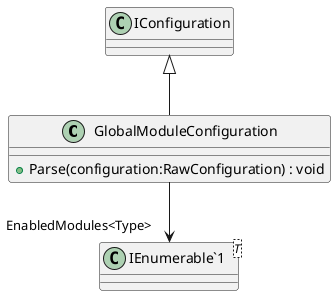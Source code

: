 @startuml
class GlobalModuleConfiguration {
    + Parse(configuration:RawConfiguration) : void
}
class "IEnumerable`1"<T> {
}
IConfiguration <|-- GlobalModuleConfiguration
GlobalModuleConfiguration --> "EnabledModules<Type>" "IEnumerable`1"
@enduml
